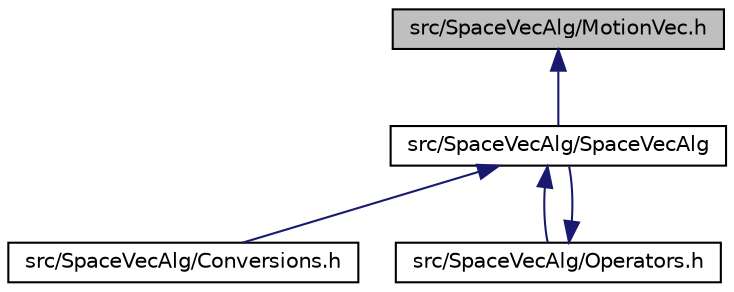 digraph "src/SpaceVecAlg/MotionVec.h"
{
 // LATEX_PDF_SIZE
  edge [fontname="Helvetica",fontsize="10",labelfontname="Helvetica",labelfontsize="10"];
  node [fontname="Helvetica",fontsize="10",shape=record];
  Node1 [label="src/SpaceVecAlg/MotionVec.h",height=0.2,width=0.4,color="black", fillcolor="grey75", style="filled", fontcolor="black",tooltip=" "];
  Node1 -> Node2 [dir="back",color="midnightblue",fontsize="10",style="solid",fontname="Helvetica"];
  Node2 [label="src/SpaceVecAlg/SpaceVecAlg",height=0.2,width=0.4,color="black", fillcolor="white", style="filled",URL="$SpaceVecAlg.html",tooltip=" "];
  Node2 -> Node3 [dir="back",color="midnightblue",fontsize="10",style="solid",fontname="Helvetica"];
  Node3 [label="src/SpaceVecAlg/Conversions.h",height=0.2,width=0.4,color="black", fillcolor="white", style="filled",URL="$Conversions_8h.html",tooltip=" "];
  Node2 -> Node4 [dir="back",color="midnightblue",fontsize="10",style="solid",fontname="Helvetica"];
  Node4 [label="src/SpaceVecAlg/Operators.h",height=0.2,width=0.4,color="black", fillcolor="white", style="filled",URL="$Operators_8h.html",tooltip=" "];
  Node4 -> Node2 [dir="back",color="midnightblue",fontsize="10",style="solid",fontname="Helvetica"];
}
